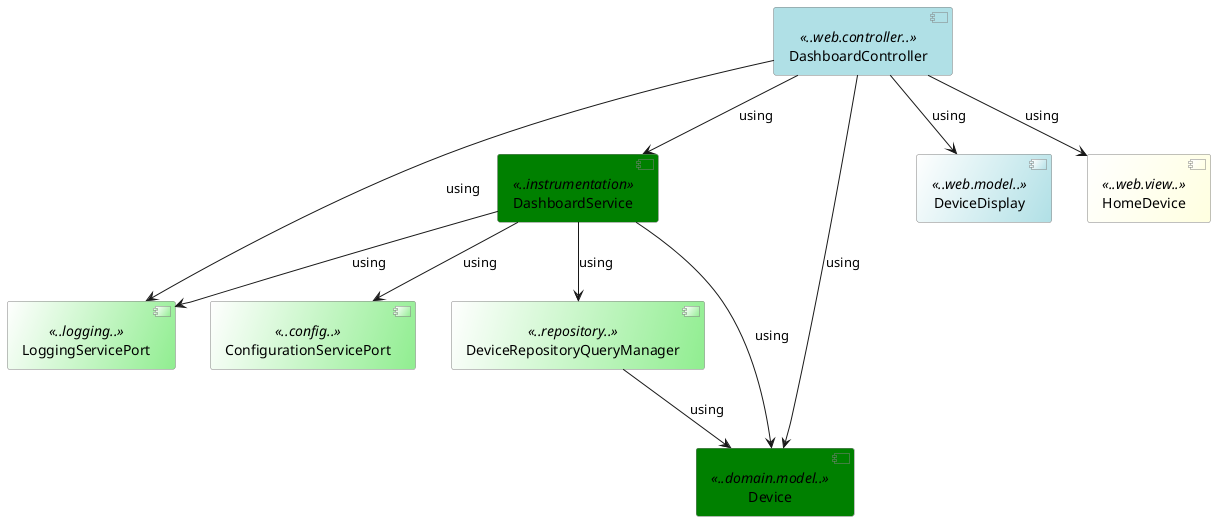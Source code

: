 @startuml

skinparam componentStyle uml2
skinparam component {
  BorderColor #grey
  BackgroundColor #white
}

[ConfigurationServicePort] <<..config..>> #white/LightGreen
[LoggingServicePort] <<..logging..>> #white/LightGreen
[DeviceRepositoryQueryManager] <<..repository..>> #white/LightGreen
[DashboardService] <<..instrumentation>> #Green
[DashboardController] <<..web.controller..>> #PowderBlue
[Device] <<..domain.model..>> #Green
[DeviceDisplay] <<..web.model..>> #white/PowderBlue
[HomeDevice] <<..web.view..>>  #white/LightYellow

[DashboardController] --> [LoggingServicePort] : using
[DashboardController] --> [DashboardService] : using
[DashboardController] --> [DeviceDisplay] : using
[DashboardController] --> [HomeDevice] : using
[DashboardController] --> [Device] : using

[DashboardService] --> [Device] : using
[DashboardService] --> [ConfigurationServicePort] : using
[DashboardService] --> [LoggingServicePort] : using
[DashboardService] --> [DeviceRepositoryQueryManager] : using
[DeviceRepositoryQueryManager] --> [Device] : using



@enduml